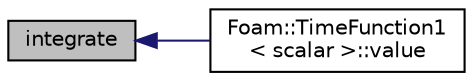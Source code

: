digraph "integrate"
{
  bgcolor="transparent";
  edge [fontname="Helvetica",fontsize="10",labelfontname="Helvetica",labelfontsize="10"];
  node [fontname="Helvetica",fontsize="10",shape=record];
  rankdir="LR";
  Node20 [label="integrate",height=0.2,width=0.4,color="black", fillcolor="grey75", style="filled", fontcolor="black"];
  Node20 -> Node21 [dir="back",color="midnightblue",fontsize="10",style="solid",fontname="Helvetica"];
  Node21 [label="Foam::TimeFunction1\l\< scalar \>::value",height=0.2,width=0.4,color="black",URL="$a25185.html#ac11ed92391589b8953835586fa3cca8c",tooltip="Return value as a function of (scalar) independent variable. "];
}
